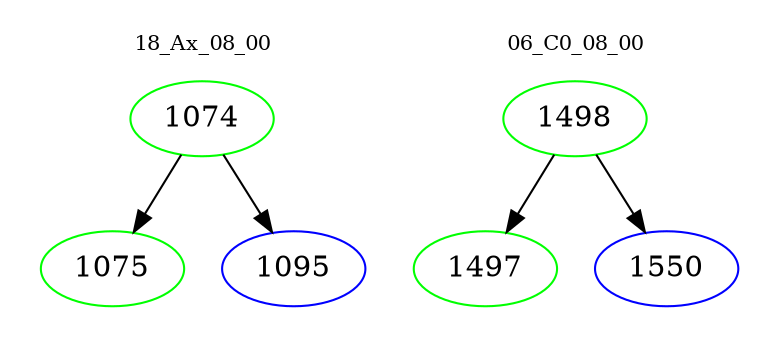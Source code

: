 digraph{
subgraph cluster_0 {
color = white
label = "18_Ax_08_00";
fontsize=10;
T0_1074 [label="1074", color="green"]
T0_1074 -> T0_1075 [color="black"]
T0_1075 [label="1075", color="green"]
T0_1074 -> T0_1095 [color="black"]
T0_1095 [label="1095", color="blue"]
}
subgraph cluster_1 {
color = white
label = "06_C0_08_00";
fontsize=10;
T1_1498 [label="1498", color="green"]
T1_1498 -> T1_1497 [color="black"]
T1_1497 [label="1497", color="green"]
T1_1498 -> T1_1550 [color="black"]
T1_1550 [label="1550", color="blue"]
}
}
